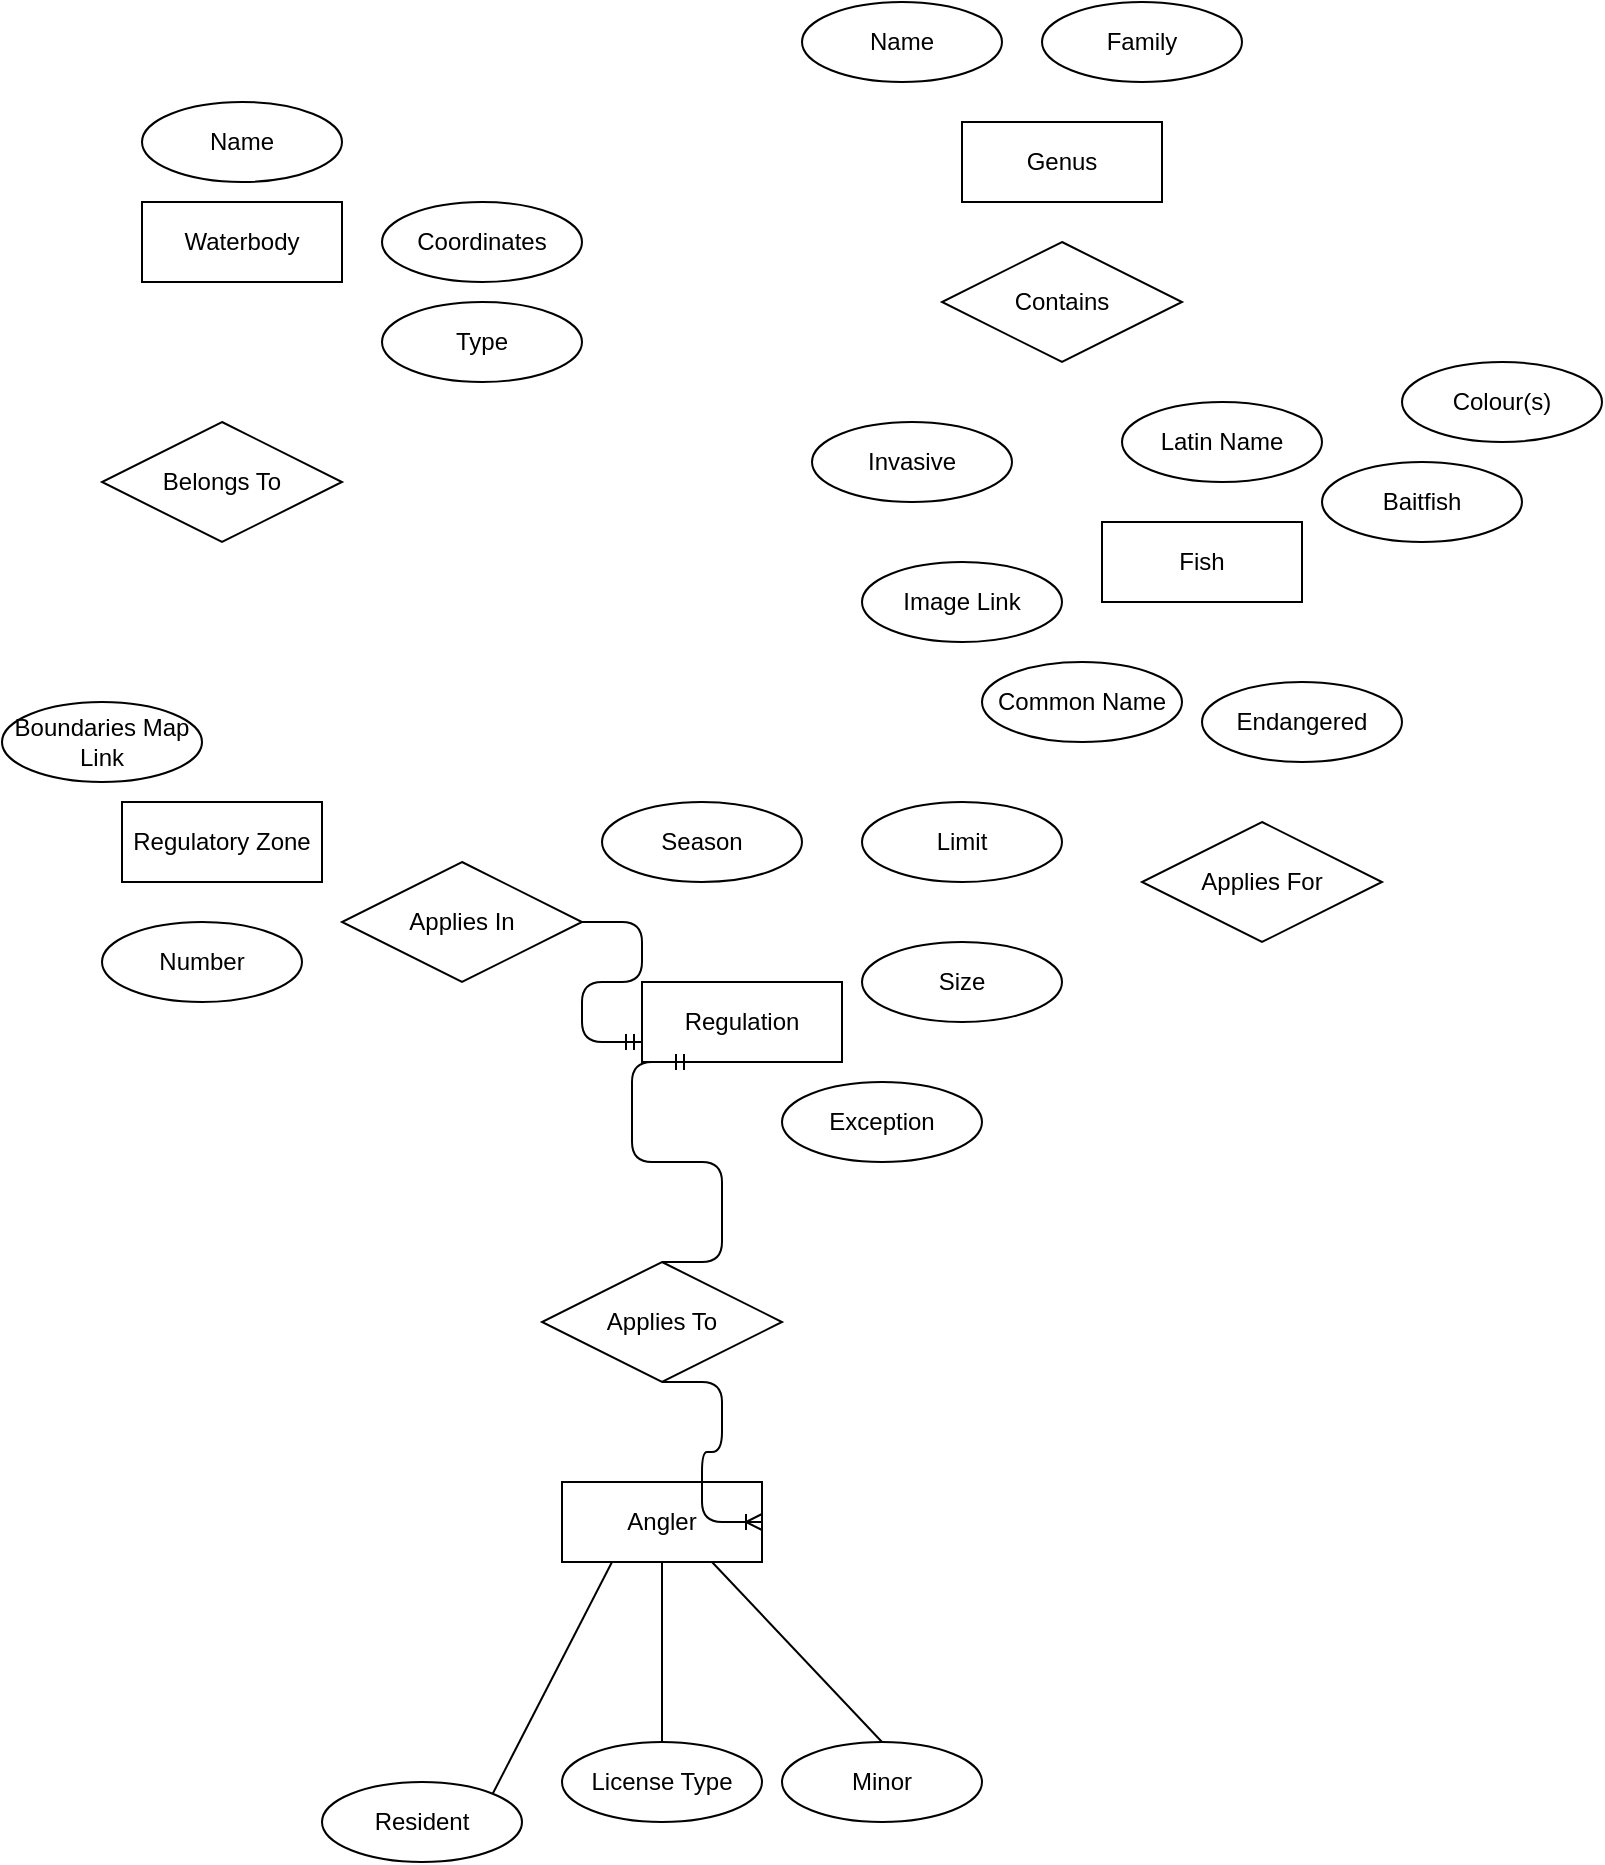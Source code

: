 <mxfile version="14.2.9" type="github">
  <diagram id="pit35Gjr5BxQwp9i9x-L" name="Page-1">
    <mxGraphModel dx="2431" dy="945" grid="1" gridSize="10" guides="1" tooltips="1" connect="1" arrows="1" fold="1" page="1" pageScale="1" pageWidth="850" pageHeight="1100" math="0" shadow="0">
      <root>
        <mxCell id="0" />
        <mxCell id="1" parent="0" />
        <mxCell id="DeLjIFIHtkPTmjhLvVjW-1" value="Regulatory Zone" style="whiteSpace=wrap;html=1;align=center;" vertex="1" parent="1">
          <mxGeometry x="80" y="420" width="100" height="40" as="geometry" />
        </mxCell>
        <mxCell id="DeLjIFIHtkPTmjhLvVjW-2" value="Fish" style="whiteSpace=wrap;html=1;align=center;" vertex="1" parent="1">
          <mxGeometry x="570" y="280" width="100" height="40" as="geometry" />
        </mxCell>
        <mxCell id="DeLjIFIHtkPTmjhLvVjW-3" value="&lt;div&gt;Genus&lt;/div&gt;" style="whiteSpace=wrap;html=1;align=center;" vertex="1" parent="1">
          <mxGeometry x="500" y="80" width="100" height="40" as="geometry" />
        </mxCell>
        <mxCell id="DeLjIFIHtkPTmjhLvVjW-4" value="Waterbody" style="whiteSpace=wrap;html=1;align=center;" vertex="1" parent="1">
          <mxGeometry x="90" y="120" width="100" height="40" as="geometry" />
        </mxCell>
        <mxCell id="DeLjIFIHtkPTmjhLvVjW-5" value="Angler" style="whiteSpace=wrap;html=1;align=center;" vertex="1" parent="1">
          <mxGeometry x="300" y="760" width="100" height="40" as="geometry" />
        </mxCell>
        <mxCell id="DeLjIFIHtkPTmjhLvVjW-6" value="License Type" style="ellipse;whiteSpace=wrap;html=1;align=center;" vertex="1" parent="1">
          <mxGeometry x="300" y="890" width="100" height="40" as="geometry" />
        </mxCell>
        <mxCell id="DeLjIFIHtkPTmjhLvVjW-8" value="Resident" style="ellipse;whiteSpace=wrap;html=1;align=center;" vertex="1" parent="1">
          <mxGeometry x="180" y="910" width="100" height="40" as="geometry" />
        </mxCell>
        <mxCell id="DeLjIFIHtkPTmjhLvVjW-10" value="&lt;div&gt;Minor&lt;/div&gt;" style="ellipse;whiteSpace=wrap;html=1;align=center;" vertex="1" parent="1">
          <mxGeometry x="410" y="890" width="100" height="40" as="geometry" />
        </mxCell>
        <mxCell id="DeLjIFIHtkPTmjhLvVjW-12" value="" style="endArrow=none;html=1;exitX=1;exitY=0;exitDx=0;exitDy=0;entryX=0.25;entryY=1;entryDx=0;entryDy=0;" edge="1" parent="1" source="DeLjIFIHtkPTmjhLvVjW-8" target="DeLjIFIHtkPTmjhLvVjW-5">
          <mxGeometry width="50" height="50" relative="1" as="geometry">
            <mxPoint x="230" y="900" as="sourcePoint" />
            <mxPoint x="320" y="810" as="targetPoint" />
          </mxGeometry>
        </mxCell>
        <mxCell id="DeLjIFIHtkPTmjhLvVjW-14" value="" style="endArrow=none;html=1;exitX=0.5;exitY=0;exitDx=0;exitDy=0;entryX=0.5;entryY=1;entryDx=0;entryDy=0;" edge="1" parent="1" source="DeLjIFIHtkPTmjhLvVjW-6" target="DeLjIFIHtkPTmjhLvVjW-5">
          <mxGeometry width="50" height="50" relative="1" as="geometry">
            <mxPoint x="270" y="860" as="sourcePoint" />
            <mxPoint x="320" y="810" as="targetPoint" />
          </mxGeometry>
        </mxCell>
        <mxCell id="DeLjIFIHtkPTmjhLvVjW-15" value="" style="endArrow=none;html=1;exitX=0.5;exitY=0;exitDx=0;exitDy=0;entryX=0.75;entryY=1;entryDx=0;entryDy=0;" edge="1" parent="1" source="DeLjIFIHtkPTmjhLvVjW-10" target="DeLjIFIHtkPTmjhLvVjW-5">
          <mxGeometry width="50" height="50" relative="1" as="geometry">
            <mxPoint x="270" y="860" as="sourcePoint" />
            <mxPoint x="320" y="810" as="targetPoint" />
          </mxGeometry>
        </mxCell>
        <mxCell id="DeLjIFIHtkPTmjhLvVjW-16" value="&lt;div&gt;Type&lt;/div&gt;" style="ellipse;whiteSpace=wrap;html=1;align=center;" vertex="1" parent="1">
          <mxGeometry x="210" y="170" width="100" height="40" as="geometry" />
        </mxCell>
        <mxCell id="DeLjIFIHtkPTmjhLvVjW-17" value="Number" style="ellipse;whiteSpace=wrap;html=1;align=center;" vertex="1" parent="1">
          <mxGeometry x="70" y="480" width="100" height="40" as="geometry" />
        </mxCell>
        <mxCell id="DeLjIFIHtkPTmjhLvVjW-18" value="Invasive" style="ellipse;whiteSpace=wrap;html=1;align=center;" vertex="1" parent="1">
          <mxGeometry x="425" y="230" width="100" height="40" as="geometry" />
        </mxCell>
        <mxCell id="DeLjIFIHtkPTmjhLvVjW-19" value="Common Name" style="ellipse;whiteSpace=wrap;html=1;align=center;" vertex="1" parent="1">
          <mxGeometry x="510" y="350" width="100" height="40" as="geometry" />
        </mxCell>
        <mxCell id="DeLjIFIHtkPTmjhLvVjW-20" value="&lt;div&gt;Name&lt;/div&gt;" style="ellipse;whiteSpace=wrap;html=1;align=center;" vertex="1" parent="1">
          <mxGeometry x="420" y="20" width="100" height="40" as="geometry" />
        </mxCell>
        <mxCell id="DeLjIFIHtkPTmjhLvVjW-21" value="Endangered" style="ellipse;whiteSpace=wrap;html=1;align=center;" vertex="1" parent="1">
          <mxGeometry x="620" y="360" width="100" height="40" as="geometry" />
        </mxCell>
        <mxCell id="DeLjIFIHtkPTmjhLvVjW-22" value="Latin Name" style="ellipse;whiteSpace=wrap;html=1;align=center;" vertex="1" parent="1">
          <mxGeometry x="580" y="220" width="100" height="40" as="geometry" />
        </mxCell>
        <mxCell id="DeLjIFIHtkPTmjhLvVjW-23" value="Family" style="ellipse;whiteSpace=wrap;html=1;align=center;" vertex="1" parent="1">
          <mxGeometry x="540" y="20" width="100" height="40" as="geometry" />
        </mxCell>
        <mxCell id="DeLjIFIHtkPTmjhLvVjW-24" value="Baitfish" style="ellipse;whiteSpace=wrap;html=1;align=center;" vertex="1" parent="1">
          <mxGeometry x="680" y="250" width="100" height="40" as="geometry" />
        </mxCell>
        <mxCell id="DeLjIFIHtkPTmjhLvVjW-25" value="Limit" style="ellipse;whiteSpace=wrap;html=1;align=center;" vertex="1" parent="1">
          <mxGeometry x="450" y="420" width="100" height="40" as="geometry" />
        </mxCell>
        <mxCell id="DeLjIFIHtkPTmjhLvVjW-26" value="Image Link" style="ellipse;whiteSpace=wrap;html=1;align=center;" vertex="1" parent="1">
          <mxGeometry x="450" y="300" width="100" height="40" as="geometry" />
        </mxCell>
        <mxCell id="DeLjIFIHtkPTmjhLvVjW-27" value="Boundaries Map Link" style="ellipse;whiteSpace=wrap;html=1;align=center;" vertex="1" parent="1">
          <mxGeometry x="20" y="370" width="100" height="40" as="geometry" />
        </mxCell>
        <mxCell id="DeLjIFIHtkPTmjhLvVjW-28" value="Regulation" style="whiteSpace=wrap;html=1;align=center;" vertex="1" parent="1">
          <mxGeometry x="340" y="510" width="100" height="40" as="geometry" />
        </mxCell>
        <mxCell id="DeLjIFIHtkPTmjhLvVjW-29" value="Exception" style="ellipse;whiteSpace=wrap;html=1;align=center;" vertex="1" parent="1">
          <mxGeometry x="410" y="560" width="100" height="40" as="geometry" />
        </mxCell>
        <mxCell id="DeLjIFIHtkPTmjhLvVjW-30" value="Season" style="ellipse;whiteSpace=wrap;html=1;align=center;" vertex="1" parent="1">
          <mxGeometry x="320" y="420" width="100" height="40" as="geometry" />
        </mxCell>
        <mxCell id="DeLjIFIHtkPTmjhLvVjW-31" value="Name" style="ellipse;whiteSpace=wrap;html=1;align=center;" vertex="1" parent="1">
          <mxGeometry x="90" y="70" width="100" height="40" as="geometry" />
        </mxCell>
        <mxCell id="DeLjIFIHtkPTmjhLvVjW-32" value="Coordinates" style="ellipse;whiteSpace=wrap;html=1;align=center;" vertex="1" parent="1">
          <mxGeometry x="210" y="120" width="100" height="40" as="geometry" />
        </mxCell>
        <mxCell id="DeLjIFIHtkPTmjhLvVjW-33" value="Size" style="ellipse;whiteSpace=wrap;html=1;align=center;" vertex="1" parent="1">
          <mxGeometry x="450" y="490" width="100" height="40" as="geometry" />
        </mxCell>
        <mxCell id="DeLjIFIHtkPTmjhLvVjW-34" value="Colour(s)" style="ellipse;whiteSpace=wrap;html=1;align=center;" vertex="1" parent="1">
          <mxGeometry x="720" y="200" width="100" height="40" as="geometry" />
        </mxCell>
        <mxCell id="DeLjIFIHtkPTmjhLvVjW-35" value="Applies To" style="shape=rhombus;perimeter=rhombusPerimeter;whiteSpace=wrap;html=1;align=center;" vertex="1" parent="1">
          <mxGeometry x="290" y="650" width="120" height="60" as="geometry" />
        </mxCell>
        <mxCell id="DeLjIFIHtkPTmjhLvVjW-38" value="Contains" style="shape=rhombus;perimeter=rhombusPerimeter;whiteSpace=wrap;html=1;align=center;" vertex="1" parent="1">
          <mxGeometry x="490" y="140" width="120" height="60" as="geometry" />
        </mxCell>
        <mxCell id="DeLjIFIHtkPTmjhLvVjW-40" value="Belongs To" style="shape=rhombus;perimeter=rhombusPerimeter;whiteSpace=wrap;html=1;align=center;" vertex="1" parent="1">
          <mxGeometry x="70" y="230" width="120" height="60" as="geometry" />
        </mxCell>
        <mxCell id="DeLjIFIHtkPTmjhLvVjW-41" value="Applies In" style="shape=rhombus;perimeter=rhombusPerimeter;whiteSpace=wrap;html=1;align=center;" vertex="1" parent="1">
          <mxGeometry x="190" y="450" width="120" height="60" as="geometry" />
        </mxCell>
        <mxCell id="DeLjIFIHtkPTmjhLvVjW-42" value="Applies For" style="shape=rhombus;perimeter=rhombusPerimeter;whiteSpace=wrap;html=1;align=center;" vertex="1" parent="1">
          <mxGeometry x="590" y="430" width="120" height="60" as="geometry" />
        </mxCell>
        <mxCell id="DeLjIFIHtkPTmjhLvVjW-47" value="" style="edgeStyle=entityRelationEdgeStyle;fontSize=12;html=1;endArrow=ERmandOne;exitX=1;exitY=0.5;exitDx=0;exitDy=0;entryX=0;entryY=0.75;entryDx=0;entryDy=0;" edge="1" parent="1" source="DeLjIFIHtkPTmjhLvVjW-41" target="DeLjIFIHtkPTmjhLvVjW-28">
          <mxGeometry width="100" height="100" relative="1" as="geometry">
            <mxPoint x="760" y="710" as="sourcePoint" />
            <mxPoint x="860" y="610" as="targetPoint" />
          </mxGeometry>
        </mxCell>
        <mxCell id="DeLjIFIHtkPTmjhLvVjW-48" value="" style="edgeStyle=entityRelationEdgeStyle;fontSize=12;html=1;endArrow=ERmandOne;entryX=0.25;entryY=1;entryDx=0;entryDy=0;exitX=0.5;exitY=0;exitDx=0;exitDy=0;" edge="1" parent="1" source="DeLjIFIHtkPTmjhLvVjW-35" target="DeLjIFIHtkPTmjhLvVjW-28">
          <mxGeometry width="100" height="100" relative="1" as="geometry">
            <mxPoint x="760" y="710" as="sourcePoint" />
            <mxPoint x="860" y="610" as="targetPoint" />
          </mxGeometry>
        </mxCell>
        <mxCell id="DeLjIFIHtkPTmjhLvVjW-49" value="" style="edgeStyle=entityRelationEdgeStyle;fontSize=12;html=1;endArrow=ERoneToMany;entryX=1;entryY=0.5;entryDx=0;entryDy=0;exitX=0.5;exitY=1;exitDx=0;exitDy=0;" edge="1" parent="1" source="DeLjIFIHtkPTmjhLvVjW-35" target="DeLjIFIHtkPTmjhLvVjW-5">
          <mxGeometry width="100" height="100" relative="1" as="geometry">
            <mxPoint x="760" y="710" as="sourcePoint" />
            <mxPoint x="860" y="610" as="targetPoint" />
          </mxGeometry>
        </mxCell>
      </root>
    </mxGraphModel>
  </diagram>
</mxfile>
